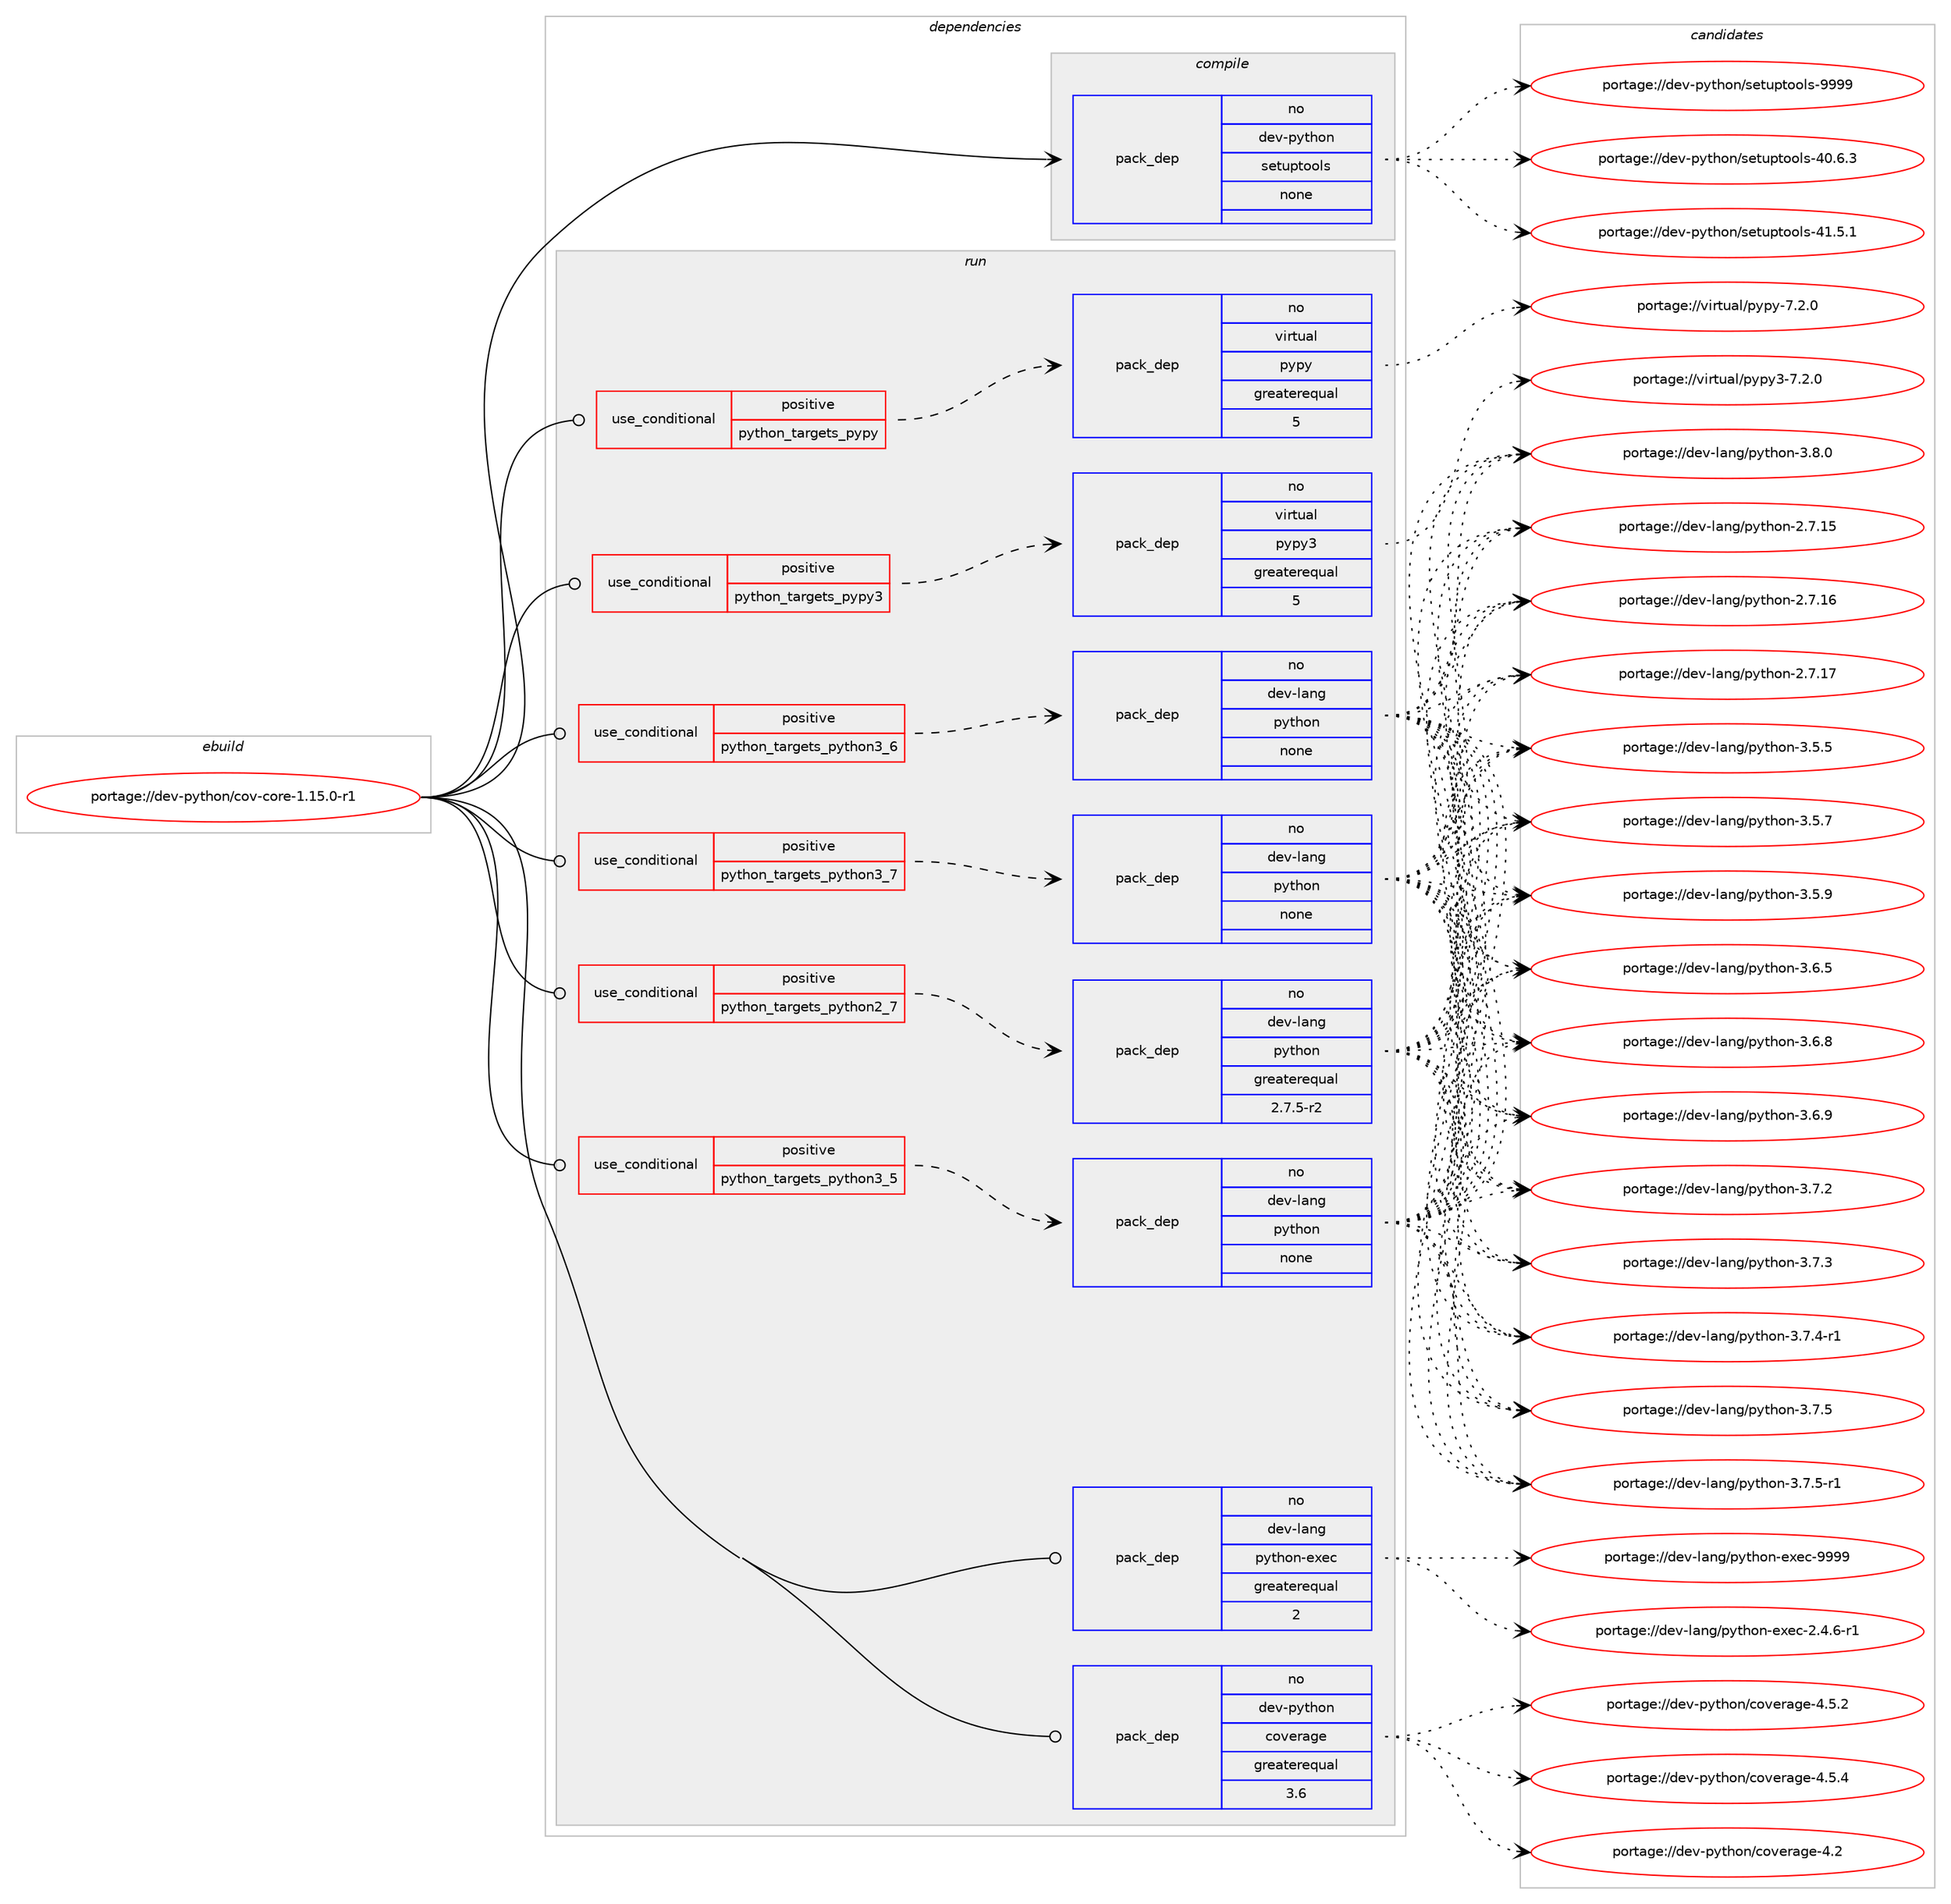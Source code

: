 digraph prolog {

# *************
# Graph options
# *************

newrank=true;
concentrate=true;
compound=true;
graph [rankdir=LR,fontname=Helvetica,fontsize=10,ranksep=1.5];#, ranksep=2.5, nodesep=0.2];
edge  [arrowhead=vee];
node  [fontname=Helvetica,fontsize=10];

# **********
# The ebuild
# **********

subgraph cluster_leftcol {
color=gray;
rank=same;
label=<<i>ebuild</i>>;
id [label="portage://dev-python/cov-core-1.15.0-r1", color=red, width=4, href="../dev-python/cov-core-1.15.0-r1.svg"];
}

# ****************
# The dependencies
# ****************

subgraph cluster_midcol {
color=gray;
label=<<i>dependencies</i>>;
subgraph cluster_compile {
fillcolor="#eeeeee";
style=filled;
label=<<i>compile</i>>;
subgraph pack104499 {
dependency135019 [label=<<TABLE BORDER="0" CELLBORDER="1" CELLSPACING="0" CELLPADDING="4" WIDTH="220"><TR><TD ROWSPAN="6" CELLPADDING="30">pack_dep</TD></TR><TR><TD WIDTH="110">no</TD></TR><TR><TD>dev-python</TD></TR><TR><TD>setuptools</TD></TR><TR><TD>none</TD></TR><TR><TD></TD></TR></TABLE>>, shape=none, color=blue];
}
id:e -> dependency135019:w [weight=20,style="solid",arrowhead="vee"];
}
subgraph cluster_compileandrun {
fillcolor="#eeeeee";
style=filled;
label=<<i>compile and run</i>>;
}
subgraph cluster_run {
fillcolor="#eeeeee";
style=filled;
label=<<i>run</i>>;
subgraph cond27210 {
dependency135020 [label=<<TABLE BORDER="0" CELLBORDER="1" CELLSPACING="0" CELLPADDING="4"><TR><TD ROWSPAN="3" CELLPADDING="10">use_conditional</TD></TR><TR><TD>positive</TD></TR><TR><TD>python_targets_pypy</TD></TR></TABLE>>, shape=none, color=red];
subgraph pack104500 {
dependency135021 [label=<<TABLE BORDER="0" CELLBORDER="1" CELLSPACING="0" CELLPADDING="4" WIDTH="220"><TR><TD ROWSPAN="6" CELLPADDING="30">pack_dep</TD></TR><TR><TD WIDTH="110">no</TD></TR><TR><TD>virtual</TD></TR><TR><TD>pypy</TD></TR><TR><TD>greaterequal</TD></TR><TR><TD>5</TD></TR></TABLE>>, shape=none, color=blue];
}
dependency135020:e -> dependency135021:w [weight=20,style="dashed",arrowhead="vee"];
}
id:e -> dependency135020:w [weight=20,style="solid",arrowhead="odot"];
subgraph cond27211 {
dependency135022 [label=<<TABLE BORDER="0" CELLBORDER="1" CELLSPACING="0" CELLPADDING="4"><TR><TD ROWSPAN="3" CELLPADDING="10">use_conditional</TD></TR><TR><TD>positive</TD></TR><TR><TD>python_targets_pypy3</TD></TR></TABLE>>, shape=none, color=red];
subgraph pack104501 {
dependency135023 [label=<<TABLE BORDER="0" CELLBORDER="1" CELLSPACING="0" CELLPADDING="4" WIDTH="220"><TR><TD ROWSPAN="6" CELLPADDING="30">pack_dep</TD></TR><TR><TD WIDTH="110">no</TD></TR><TR><TD>virtual</TD></TR><TR><TD>pypy3</TD></TR><TR><TD>greaterequal</TD></TR><TR><TD>5</TD></TR></TABLE>>, shape=none, color=blue];
}
dependency135022:e -> dependency135023:w [weight=20,style="dashed",arrowhead="vee"];
}
id:e -> dependency135022:w [weight=20,style="solid",arrowhead="odot"];
subgraph cond27212 {
dependency135024 [label=<<TABLE BORDER="0" CELLBORDER="1" CELLSPACING="0" CELLPADDING="4"><TR><TD ROWSPAN="3" CELLPADDING="10">use_conditional</TD></TR><TR><TD>positive</TD></TR><TR><TD>python_targets_python2_7</TD></TR></TABLE>>, shape=none, color=red];
subgraph pack104502 {
dependency135025 [label=<<TABLE BORDER="0" CELLBORDER="1" CELLSPACING="0" CELLPADDING="4" WIDTH="220"><TR><TD ROWSPAN="6" CELLPADDING="30">pack_dep</TD></TR><TR><TD WIDTH="110">no</TD></TR><TR><TD>dev-lang</TD></TR><TR><TD>python</TD></TR><TR><TD>greaterequal</TD></TR><TR><TD>2.7.5-r2</TD></TR></TABLE>>, shape=none, color=blue];
}
dependency135024:e -> dependency135025:w [weight=20,style="dashed",arrowhead="vee"];
}
id:e -> dependency135024:w [weight=20,style="solid",arrowhead="odot"];
subgraph cond27213 {
dependency135026 [label=<<TABLE BORDER="0" CELLBORDER="1" CELLSPACING="0" CELLPADDING="4"><TR><TD ROWSPAN="3" CELLPADDING="10">use_conditional</TD></TR><TR><TD>positive</TD></TR><TR><TD>python_targets_python3_5</TD></TR></TABLE>>, shape=none, color=red];
subgraph pack104503 {
dependency135027 [label=<<TABLE BORDER="0" CELLBORDER="1" CELLSPACING="0" CELLPADDING="4" WIDTH="220"><TR><TD ROWSPAN="6" CELLPADDING="30">pack_dep</TD></TR><TR><TD WIDTH="110">no</TD></TR><TR><TD>dev-lang</TD></TR><TR><TD>python</TD></TR><TR><TD>none</TD></TR><TR><TD></TD></TR></TABLE>>, shape=none, color=blue];
}
dependency135026:e -> dependency135027:w [weight=20,style="dashed",arrowhead="vee"];
}
id:e -> dependency135026:w [weight=20,style="solid",arrowhead="odot"];
subgraph cond27214 {
dependency135028 [label=<<TABLE BORDER="0" CELLBORDER="1" CELLSPACING="0" CELLPADDING="4"><TR><TD ROWSPAN="3" CELLPADDING="10">use_conditional</TD></TR><TR><TD>positive</TD></TR><TR><TD>python_targets_python3_6</TD></TR></TABLE>>, shape=none, color=red];
subgraph pack104504 {
dependency135029 [label=<<TABLE BORDER="0" CELLBORDER="1" CELLSPACING="0" CELLPADDING="4" WIDTH="220"><TR><TD ROWSPAN="6" CELLPADDING="30">pack_dep</TD></TR><TR><TD WIDTH="110">no</TD></TR><TR><TD>dev-lang</TD></TR><TR><TD>python</TD></TR><TR><TD>none</TD></TR><TR><TD></TD></TR></TABLE>>, shape=none, color=blue];
}
dependency135028:e -> dependency135029:w [weight=20,style="dashed",arrowhead="vee"];
}
id:e -> dependency135028:w [weight=20,style="solid",arrowhead="odot"];
subgraph cond27215 {
dependency135030 [label=<<TABLE BORDER="0" CELLBORDER="1" CELLSPACING="0" CELLPADDING="4"><TR><TD ROWSPAN="3" CELLPADDING="10">use_conditional</TD></TR><TR><TD>positive</TD></TR><TR><TD>python_targets_python3_7</TD></TR></TABLE>>, shape=none, color=red];
subgraph pack104505 {
dependency135031 [label=<<TABLE BORDER="0" CELLBORDER="1" CELLSPACING="0" CELLPADDING="4" WIDTH="220"><TR><TD ROWSPAN="6" CELLPADDING="30">pack_dep</TD></TR><TR><TD WIDTH="110">no</TD></TR><TR><TD>dev-lang</TD></TR><TR><TD>python</TD></TR><TR><TD>none</TD></TR><TR><TD></TD></TR></TABLE>>, shape=none, color=blue];
}
dependency135030:e -> dependency135031:w [weight=20,style="dashed",arrowhead="vee"];
}
id:e -> dependency135030:w [weight=20,style="solid",arrowhead="odot"];
subgraph pack104506 {
dependency135032 [label=<<TABLE BORDER="0" CELLBORDER="1" CELLSPACING="0" CELLPADDING="4" WIDTH="220"><TR><TD ROWSPAN="6" CELLPADDING="30">pack_dep</TD></TR><TR><TD WIDTH="110">no</TD></TR><TR><TD>dev-lang</TD></TR><TR><TD>python-exec</TD></TR><TR><TD>greaterequal</TD></TR><TR><TD>2</TD></TR></TABLE>>, shape=none, color=blue];
}
id:e -> dependency135032:w [weight=20,style="solid",arrowhead="odot"];
subgraph pack104507 {
dependency135033 [label=<<TABLE BORDER="0" CELLBORDER="1" CELLSPACING="0" CELLPADDING="4" WIDTH="220"><TR><TD ROWSPAN="6" CELLPADDING="30">pack_dep</TD></TR><TR><TD WIDTH="110">no</TD></TR><TR><TD>dev-python</TD></TR><TR><TD>coverage</TD></TR><TR><TD>greaterequal</TD></TR><TR><TD>3.6</TD></TR></TABLE>>, shape=none, color=blue];
}
id:e -> dependency135033:w [weight=20,style="solid",arrowhead="odot"];
}
}

# **************
# The candidates
# **************

subgraph cluster_choices {
rank=same;
color=gray;
label=<<i>candidates</i>>;

subgraph choice104499 {
color=black;
nodesep=1;
choiceportage100101118451121211161041111104711510111611711211611111110811545524846544651 [label="portage://dev-python/setuptools-40.6.3", color=red, width=4,href="../dev-python/setuptools-40.6.3.svg"];
choiceportage100101118451121211161041111104711510111611711211611111110811545524946534649 [label="portage://dev-python/setuptools-41.5.1", color=red, width=4,href="../dev-python/setuptools-41.5.1.svg"];
choiceportage10010111845112121116104111110471151011161171121161111111081154557575757 [label="portage://dev-python/setuptools-9999", color=red, width=4,href="../dev-python/setuptools-9999.svg"];
dependency135019:e -> choiceportage100101118451121211161041111104711510111611711211611111110811545524846544651:w [style=dotted,weight="100"];
dependency135019:e -> choiceportage100101118451121211161041111104711510111611711211611111110811545524946534649:w [style=dotted,weight="100"];
dependency135019:e -> choiceportage10010111845112121116104111110471151011161171121161111111081154557575757:w [style=dotted,weight="100"];
}
subgraph choice104500 {
color=black;
nodesep=1;
choiceportage1181051141161179710847112121112121455546504648 [label="portage://virtual/pypy-7.2.0", color=red, width=4,href="../virtual/pypy-7.2.0.svg"];
dependency135021:e -> choiceportage1181051141161179710847112121112121455546504648:w [style=dotted,weight="100"];
}
subgraph choice104501 {
color=black;
nodesep=1;
choiceportage118105114116117971084711212111212151455546504648 [label="portage://virtual/pypy3-7.2.0", color=red, width=4,href="../virtual/pypy3-7.2.0.svg"];
dependency135023:e -> choiceportage118105114116117971084711212111212151455546504648:w [style=dotted,weight="100"];
}
subgraph choice104502 {
color=black;
nodesep=1;
choiceportage10010111845108971101034711212111610411111045504655464953 [label="portage://dev-lang/python-2.7.15", color=red, width=4,href="../dev-lang/python-2.7.15.svg"];
choiceportage10010111845108971101034711212111610411111045504655464954 [label="portage://dev-lang/python-2.7.16", color=red, width=4,href="../dev-lang/python-2.7.16.svg"];
choiceportage10010111845108971101034711212111610411111045504655464955 [label="portage://dev-lang/python-2.7.17", color=red, width=4,href="../dev-lang/python-2.7.17.svg"];
choiceportage100101118451089711010347112121116104111110455146534653 [label="portage://dev-lang/python-3.5.5", color=red, width=4,href="../dev-lang/python-3.5.5.svg"];
choiceportage100101118451089711010347112121116104111110455146534655 [label="portage://dev-lang/python-3.5.7", color=red, width=4,href="../dev-lang/python-3.5.7.svg"];
choiceportage100101118451089711010347112121116104111110455146534657 [label="portage://dev-lang/python-3.5.9", color=red, width=4,href="../dev-lang/python-3.5.9.svg"];
choiceportage100101118451089711010347112121116104111110455146544653 [label="portage://dev-lang/python-3.6.5", color=red, width=4,href="../dev-lang/python-3.6.5.svg"];
choiceportage100101118451089711010347112121116104111110455146544656 [label="portage://dev-lang/python-3.6.8", color=red, width=4,href="../dev-lang/python-3.6.8.svg"];
choiceportage100101118451089711010347112121116104111110455146544657 [label="portage://dev-lang/python-3.6.9", color=red, width=4,href="../dev-lang/python-3.6.9.svg"];
choiceportage100101118451089711010347112121116104111110455146554650 [label="portage://dev-lang/python-3.7.2", color=red, width=4,href="../dev-lang/python-3.7.2.svg"];
choiceportage100101118451089711010347112121116104111110455146554651 [label="portage://dev-lang/python-3.7.3", color=red, width=4,href="../dev-lang/python-3.7.3.svg"];
choiceportage1001011184510897110103471121211161041111104551465546524511449 [label="portage://dev-lang/python-3.7.4-r1", color=red, width=4,href="../dev-lang/python-3.7.4-r1.svg"];
choiceportage100101118451089711010347112121116104111110455146554653 [label="portage://dev-lang/python-3.7.5", color=red, width=4,href="../dev-lang/python-3.7.5.svg"];
choiceportage1001011184510897110103471121211161041111104551465546534511449 [label="portage://dev-lang/python-3.7.5-r1", color=red, width=4,href="../dev-lang/python-3.7.5-r1.svg"];
choiceportage100101118451089711010347112121116104111110455146564648 [label="portage://dev-lang/python-3.8.0", color=red, width=4,href="../dev-lang/python-3.8.0.svg"];
dependency135025:e -> choiceportage10010111845108971101034711212111610411111045504655464953:w [style=dotted,weight="100"];
dependency135025:e -> choiceportage10010111845108971101034711212111610411111045504655464954:w [style=dotted,weight="100"];
dependency135025:e -> choiceportage10010111845108971101034711212111610411111045504655464955:w [style=dotted,weight="100"];
dependency135025:e -> choiceportage100101118451089711010347112121116104111110455146534653:w [style=dotted,weight="100"];
dependency135025:e -> choiceportage100101118451089711010347112121116104111110455146534655:w [style=dotted,weight="100"];
dependency135025:e -> choiceportage100101118451089711010347112121116104111110455146534657:w [style=dotted,weight="100"];
dependency135025:e -> choiceportage100101118451089711010347112121116104111110455146544653:w [style=dotted,weight="100"];
dependency135025:e -> choiceportage100101118451089711010347112121116104111110455146544656:w [style=dotted,weight="100"];
dependency135025:e -> choiceportage100101118451089711010347112121116104111110455146544657:w [style=dotted,weight="100"];
dependency135025:e -> choiceportage100101118451089711010347112121116104111110455146554650:w [style=dotted,weight="100"];
dependency135025:e -> choiceportage100101118451089711010347112121116104111110455146554651:w [style=dotted,weight="100"];
dependency135025:e -> choiceportage1001011184510897110103471121211161041111104551465546524511449:w [style=dotted,weight="100"];
dependency135025:e -> choiceportage100101118451089711010347112121116104111110455146554653:w [style=dotted,weight="100"];
dependency135025:e -> choiceportage1001011184510897110103471121211161041111104551465546534511449:w [style=dotted,weight="100"];
dependency135025:e -> choiceportage100101118451089711010347112121116104111110455146564648:w [style=dotted,weight="100"];
}
subgraph choice104503 {
color=black;
nodesep=1;
choiceportage10010111845108971101034711212111610411111045504655464953 [label="portage://dev-lang/python-2.7.15", color=red, width=4,href="../dev-lang/python-2.7.15.svg"];
choiceportage10010111845108971101034711212111610411111045504655464954 [label="portage://dev-lang/python-2.7.16", color=red, width=4,href="../dev-lang/python-2.7.16.svg"];
choiceportage10010111845108971101034711212111610411111045504655464955 [label="portage://dev-lang/python-2.7.17", color=red, width=4,href="../dev-lang/python-2.7.17.svg"];
choiceportage100101118451089711010347112121116104111110455146534653 [label="portage://dev-lang/python-3.5.5", color=red, width=4,href="../dev-lang/python-3.5.5.svg"];
choiceportage100101118451089711010347112121116104111110455146534655 [label="portage://dev-lang/python-3.5.7", color=red, width=4,href="../dev-lang/python-3.5.7.svg"];
choiceportage100101118451089711010347112121116104111110455146534657 [label="portage://dev-lang/python-3.5.9", color=red, width=4,href="../dev-lang/python-3.5.9.svg"];
choiceportage100101118451089711010347112121116104111110455146544653 [label="portage://dev-lang/python-3.6.5", color=red, width=4,href="../dev-lang/python-3.6.5.svg"];
choiceportage100101118451089711010347112121116104111110455146544656 [label="portage://dev-lang/python-3.6.8", color=red, width=4,href="../dev-lang/python-3.6.8.svg"];
choiceportage100101118451089711010347112121116104111110455146544657 [label="portage://dev-lang/python-3.6.9", color=red, width=4,href="../dev-lang/python-3.6.9.svg"];
choiceportage100101118451089711010347112121116104111110455146554650 [label="portage://dev-lang/python-3.7.2", color=red, width=4,href="../dev-lang/python-3.7.2.svg"];
choiceportage100101118451089711010347112121116104111110455146554651 [label="portage://dev-lang/python-3.7.3", color=red, width=4,href="../dev-lang/python-3.7.3.svg"];
choiceportage1001011184510897110103471121211161041111104551465546524511449 [label="portage://dev-lang/python-3.7.4-r1", color=red, width=4,href="../dev-lang/python-3.7.4-r1.svg"];
choiceportage100101118451089711010347112121116104111110455146554653 [label="portage://dev-lang/python-3.7.5", color=red, width=4,href="../dev-lang/python-3.7.5.svg"];
choiceportage1001011184510897110103471121211161041111104551465546534511449 [label="portage://dev-lang/python-3.7.5-r1", color=red, width=4,href="../dev-lang/python-3.7.5-r1.svg"];
choiceportage100101118451089711010347112121116104111110455146564648 [label="portage://dev-lang/python-3.8.0", color=red, width=4,href="../dev-lang/python-3.8.0.svg"];
dependency135027:e -> choiceportage10010111845108971101034711212111610411111045504655464953:w [style=dotted,weight="100"];
dependency135027:e -> choiceportage10010111845108971101034711212111610411111045504655464954:w [style=dotted,weight="100"];
dependency135027:e -> choiceportage10010111845108971101034711212111610411111045504655464955:w [style=dotted,weight="100"];
dependency135027:e -> choiceportage100101118451089711010347112121116104111110455146534653:w [style=dotted,weight="100"];
dependency135027:e -> choiceportage100101118451089711010347112121116104111110455146534655:w [style=dotted,weight="100"];
dependency135027:e -> choiceportage100101118451089711010347112121116104111110455146534657:w [style=dotted,weight="100"];
dependency135027:e -> choiceportage100101118451089711010347112121116104111110455146544653:w [style=dotted,weight="100"];
dependency135027:e -> choiceportage100101118451089711010347112121116104111110455146544656:w [style=dotted,weight="100"];
dependency135027:e -> choiceportage100101118451089711010347112121116104111110455146544657:w [style=dotted,weight="100"];
dependency135027:e -> choiceportage100101118451089711010347112121116104111110455146554650:w [style=dotted,weight="100"];
dependency135027:e -> choiceportage100101118451089711010347112121116104111110455146554651:w [style=dotted,weight="100"];
dependency135027:e -> choiceportage1001011184510897110103471121211161041111104551465546524511449:w [style=dotted,weight="100"];
dependency135027:e -> choiceportage100101118451089711010347112121116104111110455146554653:w [style=dotted,weight="100"];
dependency135027:e -> choiceportage1001011184510897110103471121211161041111104551465546534511449:w [style=dotted,weight="100"];
dependency135027:e -> choiceportage100101118451089711010347112121116104111110455146564648:w [style=dotted,weight="100"];
}
subgraph choice104504 {
color=black;
nodesep=1;
choiceportage10010111845108971101034711212111610411111045504655464953 [label="portage://dev-lang/python-2.7.15", color=red, width=4,href="../dev-lang/python-2.7.15.svg"];
choiceportage10010111845108971101034711212111610411111045504655464954 [label="portage://dev-lang/python-2.7.16", color=red, width=4,href="../dev-lang/python-2.7.16.svg"];
choiceportage10010111845108971101034711212111610411111045504655464955 [label="portage://dev-lang/python-2.7.17", color=red, width=4,href="../dev-lang/python-2.7.17.svg"];
choiceportage100101118451089711010347112121116104111110455146534653 [label="portage://dev-lang/python-3.5.5", color=red, width=4,href="../dev-lang/python-3.5.5.svg"];
choiceportage100101118451089711010347112121116104111110455146534655 [label="portage://dev-lang/python-3.5.7", color=red, width=4,href="../dev-lang/python-3.5.7.svg"];
choiceportage100101118451089711010347112121116104111110455146534657 [label="portage://dev-lang/python-3.5.9", color=red, width=4,href="../dev-lang/python-3.5.9.svg"];
choiceportage100101118451089711010347112121116104111110455146544653 [label="portage://dev-lang/python-3.6.5", color=red, width=4,href="../dev-lang/python-3.6.5.svg"];
choiceportage100101118451089711010347112121116104111110455146544656 [label="portage://dev-lang/python-3.6.8", color=red, width=4,href="../dev-lang/python-3.6.8.svg"];
choiceportage100101118451089711010347112121116104111110455146544657 [label="portage://dev-lang/python-3.6.9", color=red, width=4,href="../dev-lang/python-3.6.9.svg"];
choiceportage100101118451089711010347112121116104111110455146554650 [label="portage://dev-lang/python-3.7.2", color=red, width=4,href="../dev-lang/python-3.7.2.svg"];
choiceportage100101118451089711010347112121116104111110455146554651 [label="portage://dev-lang/python-3.7.3", color=red, width=4,href="../dev-lang/python-3.7.3.svg"];
choiceportage1001011184510897110103471121211161041111104551465546524511449 [label="portage://dev-lang/python-3.7.4-r1", color=red, width=4,href="../dev-lang/python-3.7.4-r1.svg"];
choiceportage100101118451089711010347112121116104111110455146554653 [label="portage://dev-lang/python-3.7.5", color=red, width=4,href="../dev-lang/python-3.7.5.svg"];
choiceportage1001011184510897110103471121211161041111104551465546534511449 [label="portage://dev-lang/python-3.7.5-r1", color=red, width=4,href="../dev-lang/python-3.7.5-r1.svg"];
choiceportage100101118451089711010347112121116104111110455146564648 [label="portage://dev-lang/python-3.8.0", color=red, width=4,href="../dev-lang/python-3.8.0.svg"];
dependency135029:e -> choiceportage10010111845108971101034711212111610411111045504655464953:w [style=dotted,weight="100"];
dependency135029:e -> choiceportage10010111845108971101034711212111610411111045504655464954:w [style=dotted,weight="100"];
dependency135029:e -> choiceportage10010111845108971101034711212111610411111045504655464955:w [style=dotted,weight="100"];
dependency135029:e -> choiceportage100101118451089711010347112121116104111110455146534653:w [style=dotted,weight="100"];
dependency135029:e -> choiceportage100101118451089711010347112121116104111110455146534655:w [style=dotted,weight="100"];
dependency135029:e -> choiceportage100101118451089711010347112121116104111110455146534657:w [style=dotted,weight="100"];
dependency135029:e -> choiceportage100101118451089711010347112121116104111110455146544653:w [style=dotted,weight="100"];
dependency135029:e -> choiceportage100101118451089711010347112121116104111110455146544656:w [style=dotted,weight="100"];
dependency135029:e -> choiceportage100101118451089711010347112121116104111110455146544657:w [style=dotted,weight="100"];
dependency135029:e -> choiceportage100101118451089711010347112121116104111110455146554650:w [style=dotted,weight="100"];
dependency135029:e -> choiceportage100101118451089711010347112121116104111110455146554651:w [style=dotted,weight="100"];
dependency135029:e -> choiceportage1001011184510897110103471121211161041111104551465546524511449:w [style=dotted,weight="100"];
dependency135029:e -> choiceportage100101118451089711010347112121116104111110455146554653:w [style=dotted,weight="100"];
dependency135029:e -> choiceportage1001011184510897110103471121211161041111104551465546534511449:w [style=dotted,weight="100"];
dependency135029:e -> choiceportage100101118451089711010347112121116104111110455146564648:w [style=dotted,weight="100"];
}
subgraph choice104505 {
color=black;
nodesep=1;
choiceportage10010111845108971101034711212111610411111045504655464953 [label="portage://dev-lang/python-2.7.15", color=red, width=4,href="../dev-lang/python-2.7.15.svg"];
choiceportage10010111845108971101034711212111610411111045504655464954 [label="portage://dev-lang/python-2.7.16", color=red, width=4,href="../dev-lang/python-2.7.16.svg"];
choiceportage10010111845108971101034711212111610411111045504655464955 [label="portage://dev-lang/python-2.7.17", color=red, width=4,href="../dev-lang/python-2.7.17.svg"];
choiceportage100101118451089711010347112121116104111110455146534653 [label="portage://dev-lang/python-3.5.5", color=red, width=4,href="../dev-lang/python-3.5.5.svg"];
choiceportage100101118451089711010347112121116104111110455146534655 [label="portage://dev-lang/python-3.5.7", color=red, width=4,href="../dev-lang/python-3.5.7.svg"];
choiceportage100101118451089711010347112121116104111110455146534657 [label="portage://dev-lang/python-3.5.9", color=red, width=4,href="../dev-lang/python-3.5.9.svg"];
choiceportage100101118451089711010347112121116104111110455146544653 [label="portage://dev-lang/python-3.6.5", color=red, width=4,href="../dev-lang/python-3.6.5.svg"];
choiceportage100101118451089711010347112121116104111110455146544656 [label="portage://dev-lang/python-3.6.8", color=red, width=4,href="../dev-lang/python-3.6.8.svg"];
choiceportage100101118451089711010347112121116104111110455146544657 [label="portage://dev-lang/python-3.6.9", color=red, width=4,href="../dev-lang/python-3.6.9.svg"];
choiceportage100101118451089711010347112121116104111110455146554650 [label="portage://dev-lang/python-3.7.2", color=red, width=4,href="../dev-lang/python-3.7.2.svg"];
choiceportage100101118451089711010347112121116104111110455146554651 [label="portage://dev-lang/python-3.7.3", color=red, width=4,href="../dev-lang/python-3.7.3.svg"];
choiceportage1001011184510897110103471121211161041111104551465546524511449 [label="portage://dev-lang/python-3.7.4-r1", color=red, width=4,href="../dev-lang/python-3.7.4-r1.svg"];
choiceportage100101118451089711010347112121116104111110455146554653 [label="portage://dev-lang/python-3.7.5", color=red, width=4,href="../dev-lang/python-3.7.5.svg"];
choiceportage1001011184510897110103471121211161041111104551465546534511449 [label="portage://dev-lang/python-3.7.5-r1", color=red, width=4,href="../dev-lang/python-3.7.5-r1.svg"];
choiceportage100101118451089711010347112121116104111110455146564648 [label="portage://dev-lang/python-3.8.0", color=red, width=4,href="../dev-lang/python-3.8.0.svg"];
dependency135031:e -> choiceportage10010111845108971101034711212111610411111045504655464953:w [style=dotted,weight="100"];
dependency135031:e -> choiceportage10010111845108971101034711212111610411111045504655464954:w [style=dotted,weight="100"];
dependency135031:e -> choiceportage10010111845108971101034711212111610411111045504655464955:w [style=dotted,weight="100"];
dependency135031:e -> choiceportage100101118451089711010347112121116104111110455146534653:w [style=dotted,weight="100"];
dependency135031:e -> choiceportage100101118451089711010347112121116104111110455146534655:w [style=dotted,weight="100"];
dependency135031:e -> choiceportage100101118451089711010347112121116104111110455146534657:w [style=dotted,weight="100"];
dependency135031:e -> choiceportage100101118451089711010347112121116104111110455146544653:w [style=dotted,weight="100"];
dependency135031:e -> choiceportage100101118451089711010347112121116104111110455146544656:w [style=dotted,weight="100"];
dependency135031:e -> choiceportage100101118451089711010347112121116104111110455146544657:w [style=dotted,weight="100"];
dependency135031:e -> choiceportage100101118451089711010347112121116104111110455146554650:w [style=dotted,weight="100"];
dependency135031:e -> choiceportage100101118451089711010347112121116104111110455146554651:w [style=dotted,weight="100"];
dependency135031:e -> choiceportage1001011184510897110103471121211161041111104551465546524511449:w [style=dotted,weight="100"];
dependency135031:e -> choiceportage100101118451089711010347112121116104111110455146554653:w [style=dotted,weight="100"];
dependency135031:e -> choiceportage1001011184510897110103471121211161041111104551465546534511449:w [style=dotted,weight="100"];
dependency135031:e -> choiceportage100101118451089711010347112121116104111110455146564648:w [style=dotted,weight="100"];
}
subgraph choice104506 {
color=black;
nodesep=1;
choiceportage10010111845108971101034711212111610411111045101120101994550465246544511449 [label="portage://dev-lang/python-exec-2.4.6-r1", color=red, width=4,href="../dev-lang/python-exec-2.4.6-r1.svg"];
choiceportage10010111845108971101034711212111610411111045101120101994557575757 [label="portage://dev-lang/python-exec-9999", color=red, width=4,href="../dev-lang/python-exec-9999.svg"];
dependency135032:e -> choiceportage10010111845108971101034711212111610411111045101120101994550465246544511449:w [style=dotted,weight="100"];
dependency135032:e -> choiceportage10010111845108971101034711212111610411111045101120101994557575757:w [style=dotted,weight="100"];
}
subgraph choice104507 {
color=black;
nodesep=1;
choiceportage1001011184511212111610411111047991111181011149710310145524650 [label="portage://dev-python/coverage-4.2", color=red, width=4,href="../dev-python/coverage-4.2.svg"];
choiceportage10010111845112121116104111110479911111810111497103101455246534650 [label="portage://dev-python/coverage-4.5.2", color=red, width=4,href="../dev-python/coverage-4.5.2.svg"];
choiceportage10010111845112121116104111110479911111810111497103101455246534652 [label="portage://dev-python/coverage-4.5.4", color=red, width=4,href="../dev-python/coverage-4.5.4.svg"];
dependency135033:e -> choiceportage1001011184511212111610411111047991111181011149710310145524650:w [style=dotted,weight="100"];
dependency135033:e -> choiceportage10010111845112121116104111110479911111810111497103101455246534650:w [style=dotted,weight="100"];
dependency135033:e -> choiceportage10010111845112121116104111110479911111810111497103101455246534652:w [style=dotted,weight="100"];
}
}

}
